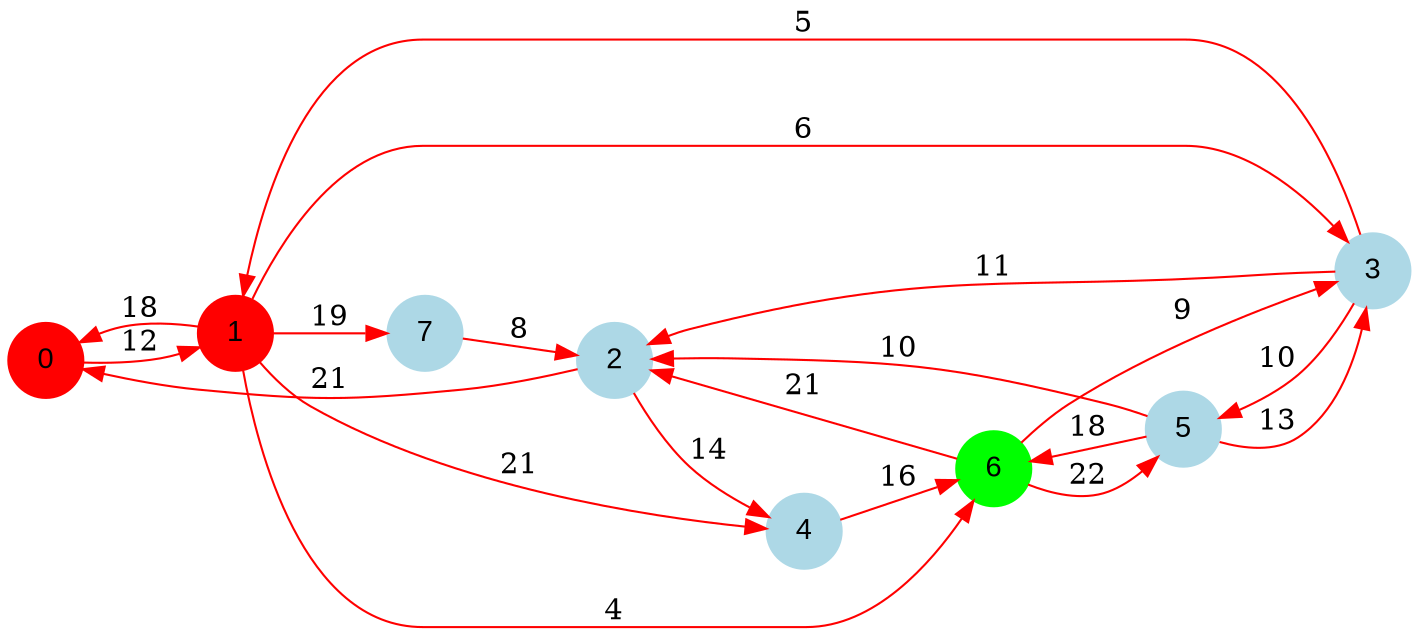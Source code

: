 digraph graphe {
rankdir = LR;
edge [color=red];
0 [fontname="Arial", shape = circle, color=red, style=filled];
1 [fontname="Arial", shape = circle, color=red, style=filled];
2 [fontname="Arial", shape = circle, color=lightblue, style=filled];
3 [fontname="Arial", shape = circle, color=lightblue, style=filled];
4 [fontname="Arial", shape = circle, color=lightblue, style=filled];
5 [fontname="Arial", shape = circle, color=lightblue, style=filled];
6 [fontname="Arial", shape = circle, color=green, style=filled];
7 [fontname="Arial", shape = circle, color=lightblue, style=filled];
	0 -> 1 [label = "12"];
	1 -> 0 [label = "18"];
	1 -> 3 [label = "6"];
	1 -> 4 [label = "21"];
	1 -> 6 [label = "4"];
	1 -> 7 [label = "19"];
	2 -> 0 [label = "21"];
	2 -> 4 [label = "14"];
	3 -> 1 [label = "5"];
	3 -> 2 [label = "11"];
	3 -> 5 [label = "10"];
	4 -> 6 [label = "16"];
	5 -> 2 [label = "10"];
	5 -> 3 [label = "13"];
	5 -> 6 [label = "18"];
	6 -> 2 [label = "21"];
	6 -> 3 [label = "9"];
	6 -> 5 [label = "22"];
	7 -> 2 [label = "8"];
}